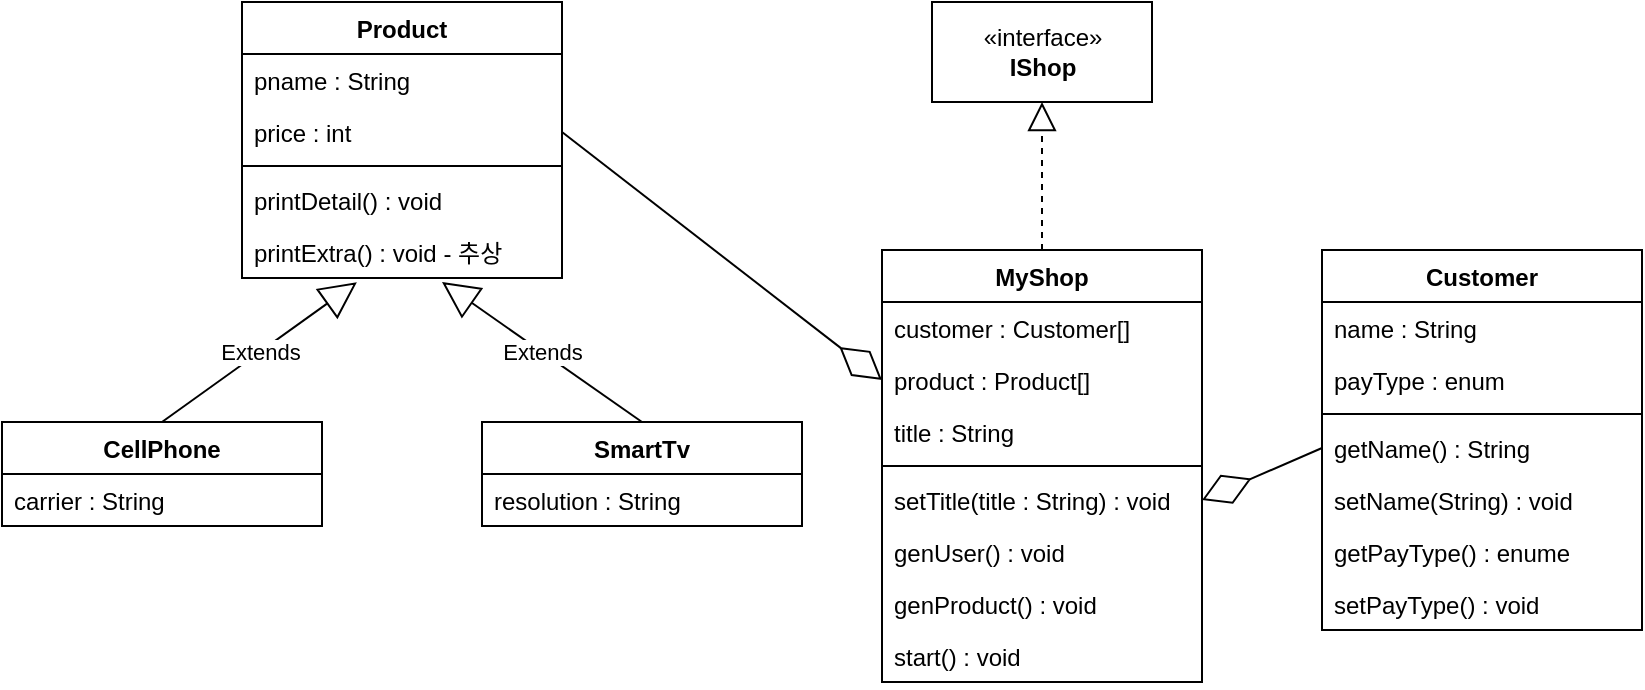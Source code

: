 <mxfile>
    <diagram id="ck8kc85SwtCfkWNRZfOD" name="Page-1">
        <mxGraphModel dx="527" dy="481" grid="1" gridSize="10" guides="1" tooltips="1" connect="1" arrows="1" fold="1" page="1" pageScale="1" pageWidth="850" pageHeight="1100" math="0" shadow="0">
            <root>
                <mxCell id="0"/>
                <mxCell id="1" parent="0"/>
                <mxCell id="2" value="Product" style="swimlane;fontStyle=1;align=center;verticalAlign=top;childLayout=stackLayout;horizontal=1;startSize=26;horizontalStack=0;resizeParent=1;resizeParentMax=0;resizeLast=0;collapsible=1;marginBottom=0;" vertex="1" parent="1">
                    <mxGeometry x="160" y="350" width="160" height="138" as="geometry"/>
                </mxCell>
                <mxCell id="3" value="pname : String" style="text;strokeColor=none;fillColor=none;align=left;verticalAlign=top;spacingLeft=4;spacingRight=4;overflow=hidden;rotatable=0;points=[[0,0.5],[1,0.5]];portConstraint=eastwest;" vertex="1" parent="2">
                    <mxGeometry y="26" width="160" height="26" as="geometry"/>
                </mxCell>
                <mxCell id="6" value="price : int" style="text;strokeColor=none;fillColor=none;align=left;verticalAlign=top;spacingLeft=4;spacingRight=4;overflow=hidden;rotatable=0;points=[[0,0.5],[1,0.5]];portConstraint=eastwest;" vertex="1" parent="2">
                    <mxGeometry y="52" width="160" height="26" as="geometry"/>
                </mxCell>
                <mxCell id="4" value="" style="line;strokeWidth=1;fillColor=none;align=left;verticalAlign=middle;spacingTop=-1;spacingLeft=3;spacingRight=3;rotatable=0;labelPosition=right;points=[];portConstraint=eastwest;strokeColor=inherit;" vertex="1" parent="2">
                    <mxGeometry y="78" width="160" height="8" as="geometry"/>
                </mxCell>
                <mxCell id="5" value="printDetail() : void" style="text;strokeColor=none;fillColor=none;align=left;verticalAlign=top;spacingLeft=4;spacingRight=4;overflow=hidden;rotatable=0;points=[[0,0.5],[1,0.5]];portConstraint=eastwest;" vertex="1" parent="2">
                    <mxGeometry y="86" width="160" height="26" as="geometry"/>
                </mxCell>
                <mxCell id="23" value="printExtra() : void - 추상" style="text;strokeColor=none;fillColor=none;align=left;verticalAlign=top;spacingLeft=4;spacingRight=4;overflow=hidden;rotatable=0;points=[[0,0.5],[1,0.5]];portConstraint=eastwest;" vertex="1" parent="2">
                    <mxGeometry y="112" width="160" height="26" as="geometry"/>
                </mxCell>
                <mxCell id="7" value="CellPhone" style="swimlane;fontStyle=1;align=center;verticalAlign=top;childLayout=stackLayout;horizontal=1;startSize=26;horizontalStack=0;resizeParent=1;resizeParentMax=0;resizeLast=0;collapsible=1;marginBottom=0;" vertex="1" parent="1">
                    <mxGeometry x="40" y="560" width="160" height="52" as="geometry"/>
                </mxCell>
                <mxCell id="8" value="carrier : String" style="text;strokeColor=none;fillColor=none;align=left;verticalAlign=top;spacingLeft=4;spacingRight=4;overflow=hidden;rotatable=0;points=[[0,0.5],[1,0.5]];portConstraint=eastwest;" vertex="1" parent="7">
                    <mxGeometry y="26" width="160" height="26" as="geometry"/>
                </mxCell>
                <mxCell id="17" value="SmartTv" style="swimlane;fontStyle=1;align=center;verticalAlign=top;childLayout=stackLayout;horizontal=1;startSize=26;horizontalStack=0;resizeParent=1;resizeParentMax=0;resizeLast=0;collapsible=1;marginBottom=0;" vertex="1" parent="1">
                    <mxGeometry x="280" y="560" width="160" height="52" as="geometry"/>
                </mxCell>
                <mxCell id="18" value="resolution : String" style="text;strokeColor=none;fillColor=none;align=left;verticalAlign=top;spacingLeft=4;spacingRight=4;overflow=hidden;rotatable=0;points=[[0,0.5],[1,0.5]];portConstraint=eastwest;" vertex="1" parent="17">
                    <mxGeometry y="26" width="160" height="26" as="geometry"/>
                </mxCell>
                <mxCell id="21" value="Extends" style="endArrow=block;endSize=16;endFill=0;html=1;exitX=0.5;exitY=0;exitDx=0;exitDy=0;entryX=0.359;entryY=1.083;entryDx=0;entryDy=0;entryPerimeter=0;" edge="1" parent="1" source="7" target="23">
                    <mxGeometry width="160" relative="1" as="geometry">
                        <mxPoint x="120" y="520" as="sourcePoint"/>
                        <mxPoint x="210" y="490" as="targetPoint"/>
                    </mxGeometry>
                </mxCell>
                <mxCell id="22" value="Extends" style="endArrow=block;endSize=16;endFill=0;html=1;exitX=0.5;exitY=0;exitDx=0;exitDy=0;" edge="1" parent="1" source="17">
                    <mxGeometry width="160" relative="1" as="geometry">
                        <mxPoint x="130" y="530" as="sourcePoint"/>
                        <mxPoint x="260" y="490" as="targetPoint"/>
                    </mxGeometry>
                </mxCell>
                <mxCell id="24" value="«interface»&lt;br&gt;&lt;b&gt;IShop&lt;/b&gt;" style="html=1;" vertex="1" parent="1">
                    <mxGeometry x="505" y="350" width="110" height="50" as="geometry"/>
                </mxCell>
                <mxCell id="25" value="MyShop" style="swimlane;fontStyle=1;align=center;verticalAlign=top;childLayout=stackLayout;horizontal=1;startSize=26;horizontalStack=0;resizeParent=1;resizeParentMax=0;resizeLast=0;collapsible=1;marginBottom=0;" vertex="1" parent="1">
                    <mxGeometry x="480" y="474" width="160" height="216" as="geometry"/>
                </mxCell>
                <mxCell id="26" value="customer : Customer[]" style="text;strokeColor=none;fillColor=none;align=left;verticalAlign=top;spacingLeft=4;spacingRight=4;overflow=hidden;rotatable=0;points=[[0,0.5],[1,0.5]];portConstraint=eastwest;" vertex="1" parent="25">
                    <mxGeometry y="26" width="160" height="26" as="geometry"/>
                </mxCell>
                <mxCell id="46" value="product : Product[]" style="text;strokeColor=none;fillColor=none;align=left;verticalAlign=top;spacingLeft=4;spacingRight=4;overflow=hidden;rotatable=0;points=[[0,0.5],[1,0.5]];portConstraint=eastwest;" vertex="1" parent="25">
                    <mxGeometry y="52" width="160" height="26" as="geometry"/>
                </mxCell>
                <mxCell id="51" value="title : String" style="text;strokeColor=none;fillColor=none;align=left;verticalAlign=top;spacingLeft=4;spacingRight=4;overflow=hidden;rotatable=0;points=[[0,0.5],[1,0.5]];portConstraint=eastwest;" vertex="1" parent="25">
                    <mxGeometry y="78" width="160" height="26" as="geometry"/>
                </mxCell>
                <mxCell id="27" value="" style="line;strokeWidth=1;fillColor=none;align=left;verticalAlign=middle;spacingTop=-1;spacingLeft=3;spacingRight=3;rotatable=0;labelPosition=right;points=[];portConstraint=eastwest;strokeColor=inherit;" vertex="1" parent="25">
                    <mxGeometry y="104" width="160" height="8" as="geometry"/>
                </mxCell>
                <mxCell id="28" value="setTitle(title : String) : void" style="text;strokeColor=none;fillColor=none;align=left;verticalAlign=top;spacingLeft=4;spacingRight=4;overflow=hidden;rotatable=0;points=[[0,0.5],[1,0.5]];portConstraint=eastwest;" vertex="1" parent="25">
                    <mxGeometry y="112" width="160" height="26" as="geometry"/>
                </mxCell>
                <mxCell id="32" value="genUser() : void  &#10;" style="text;strokeColor=none;fillColor=none;align=left;verticalAlign=top;spacingLeft=4;spacingRight=4;overflow=hidden;rotatable=0;points=[[0,0.5],[1,0.5]];portConstraint=eastwest;" vertex="1" parent="25">
                    <mxGeometry y="138" width="160" height="26" as="geometry"/>
                </mxCell>
                <mxCell id="33" value="genProduct() : void" style="text;strokeColor=none;fillColor=none;align=left;verticalAlign=top;spacingLeft=4;spacingRight=4;overflow=hidden;rotatable=0;points=[[0,0.5],[1,0.5]];portConstraint=eastwest;" vertex="1" parent="25">
                    <mxGeometry y="164" width="160" height="26" as="geometry"/>
                </mxCell>
                <mxCell id="34" value="start() : void" style="text;strokeColor=none;fillColor=none;align=left;verticalAlign=top;spacingLeft=4;spacingRight=4;overflow=hidden;rotatable=0;points=[[0,0.5],[1,0.5]];portConstraint=eastwest;" vertex="1" parent="25">
                    <mxGeometry y="190" width="160" height="26" as="geometry"/>
                </mxCell>
                <mxCell id="29" value="" style="endArrow=block;dashed=1;endFill=0;endSize=12;html=1;entryX=0.5;entryY=1;entryDx=0;entryDy=0;exitX=0.5;exitY=0;exitDx=0;exitDy=0;" edge="1" parent="1" source="25" target="24">
                    <mxGeometry width="160" relative="1" as="geometry">
                        <mxPoint x="430" y="530" as="sourcePoint"/>
                        <mxPoint x="590" y="530" as="targetPoint"/>
                    </mxGeometry>
                </mxCell>
                <mxCell id="35" value="Customer" style="swimlane;fontStyle=1;align=center;verticalAlign=top;childLayout=stackLayout;horizontal=1;startSize=26;horizontalStack=0;resizeParent=1;resizeParentMax=0;resizeLast=0;collapsible=1;marginBottom=0;" vertex="1" parent="1">
                    <mxGeometry x="700" y="474" width="160" height="190" as="geometry"/>
                </mxCell>
                <mxCell id="36" value="name : String" style="text;strokeColor=none;fillColor=none;align=left;verticalAlign=top;spacingLeft=4;spacingRight=4;overflow=hidden;rotatable=0;points=[[0,0.5],[1,0.5]];portConstraint=eastwest;" vertex="1" parent="35">
                    <mxGeometry y="26" width="160" height="26" as="geometry"/>
                </mxCell>
                <mxCell id="39" value="payType : enum" style="text;strokeColor=none;fillColor=none;align=left;verticalAlign=top;spacingLeft=4;spacingRight=4;overflow=hidden;rotatable=0;points=[[0,0.5],[1,0.5]];portConstraint=eastwest;" vertex="1" parent="35">
                    <mxGeometry y="52" width="160" height="26" as="geometry"/>
                </mxCell>
                <mxCell id="37" value="" style="line;strokeWidth=1;fillColor=none;align=left;verticalAlign=middle;spacingTop=-1;spacingLeft=3;spacingRight=3;rotatable=0;labelPosition=right;points=[];portConstraint=eastwest;strokeColor=inherit;" vertex="1" parent="35">
                    <mxGeometry y="78" width="160" height="8" as="geometry"/>
                </mxCell>
                <mxCell id="38" value="getName() : String" style="text;strokeColor=none;fillColor=none;align=left;verticalAlign=top;spacingLeft=4;spacingRight=4;overflow=hidden;rotatable=0;points=[[0,0.5],[1,0.5]];portConstraint=eastwest;" vertex="1" parent="35">
                    <mxGeometry y="86" width="160" height="26" as="geometry"/>
                </mxCell>
                <mxCell id="40" value="setName(String) : void" style="text;strokeColor=none;fillColor=none;align=left;verticalAlign=top;spacingLeft=4;spacingRight=4;overflow=hidden;rotatable=0;points=[[0,0.5],[1,0.5]];portConstraint=eastwest;" vertex="1" parent="35">
                    <mxGeometry y="112" width="160" height="26" as="geometry"/>
                </mxCell>
                <mxCell id="41" value="getPayType() : enume" style="text;strokeColor=none;fillColor=none;align=left;verticalAlign=top;spacingLeft=4;spacingRight=4;overflow=hidden;rotatable=0;points=[[0,0.5],[1,0.5]];portConstraint=eastwest;" vertex="1" parent="35">
                    <mxGeometry y="138" width="160" height="26" as="geometry"/>
                </mxCell>
                <mxCell id="42" value="setPayType() : void" style="text;strokeColor=none;fillColor=none;align=left;verticalAlign=top;spacingLeft=4;spacingRight=4;overflow=hidden;rotatable=0;points=[[0,0.5],[1,0.5]];portConstraint=eastwest;" vertex="1" parent="35">
                    <mxGeometry y="164" width="160" height="26" as="geometry"/>
                </mxCell>
                <mxCell id="47" value="" style="endArrow=diamondThin;endFill=0;endSize=24;html=1;entryX=1;entryY=0.5;entryDx=0;entryDy=0;exitX=0;exitY=0.5;exitDx=0;exitDy=0;" edge="1" parent="1" source="38" target="28">
                    <mxGeometry width="160" relative="1" as="geometry">
                        <mxPoint x="580" y="570" as="sourcePoint"/>
                        <mxPoint x="740" y="570" as="targetPoint"/>
                    </mxGeometry>
                </mxCell>
                <mxCell id="48" value="" style="endArrow=diamondThin;endFill=0;endSize=24;html=1;entryX=0;entryY=0.5;entryDx=0;entryDy=0;exitX=1;exitY=0.5;exitDx=0;exitDy=0;" edge="1" parent="1" source="6" target="46">
                    <mxGeometry width="160" relative="1" as="geometry">
                        <mxPoint x="400" y="390" as="sourcePoint"/>
                        <mxPoint x="650" y="583" as="targetPoint"/>
                    </mxGeometry>
                </mxCell>
            </root>
        </mxGraphModel>
    </diagram>
</mxfile>